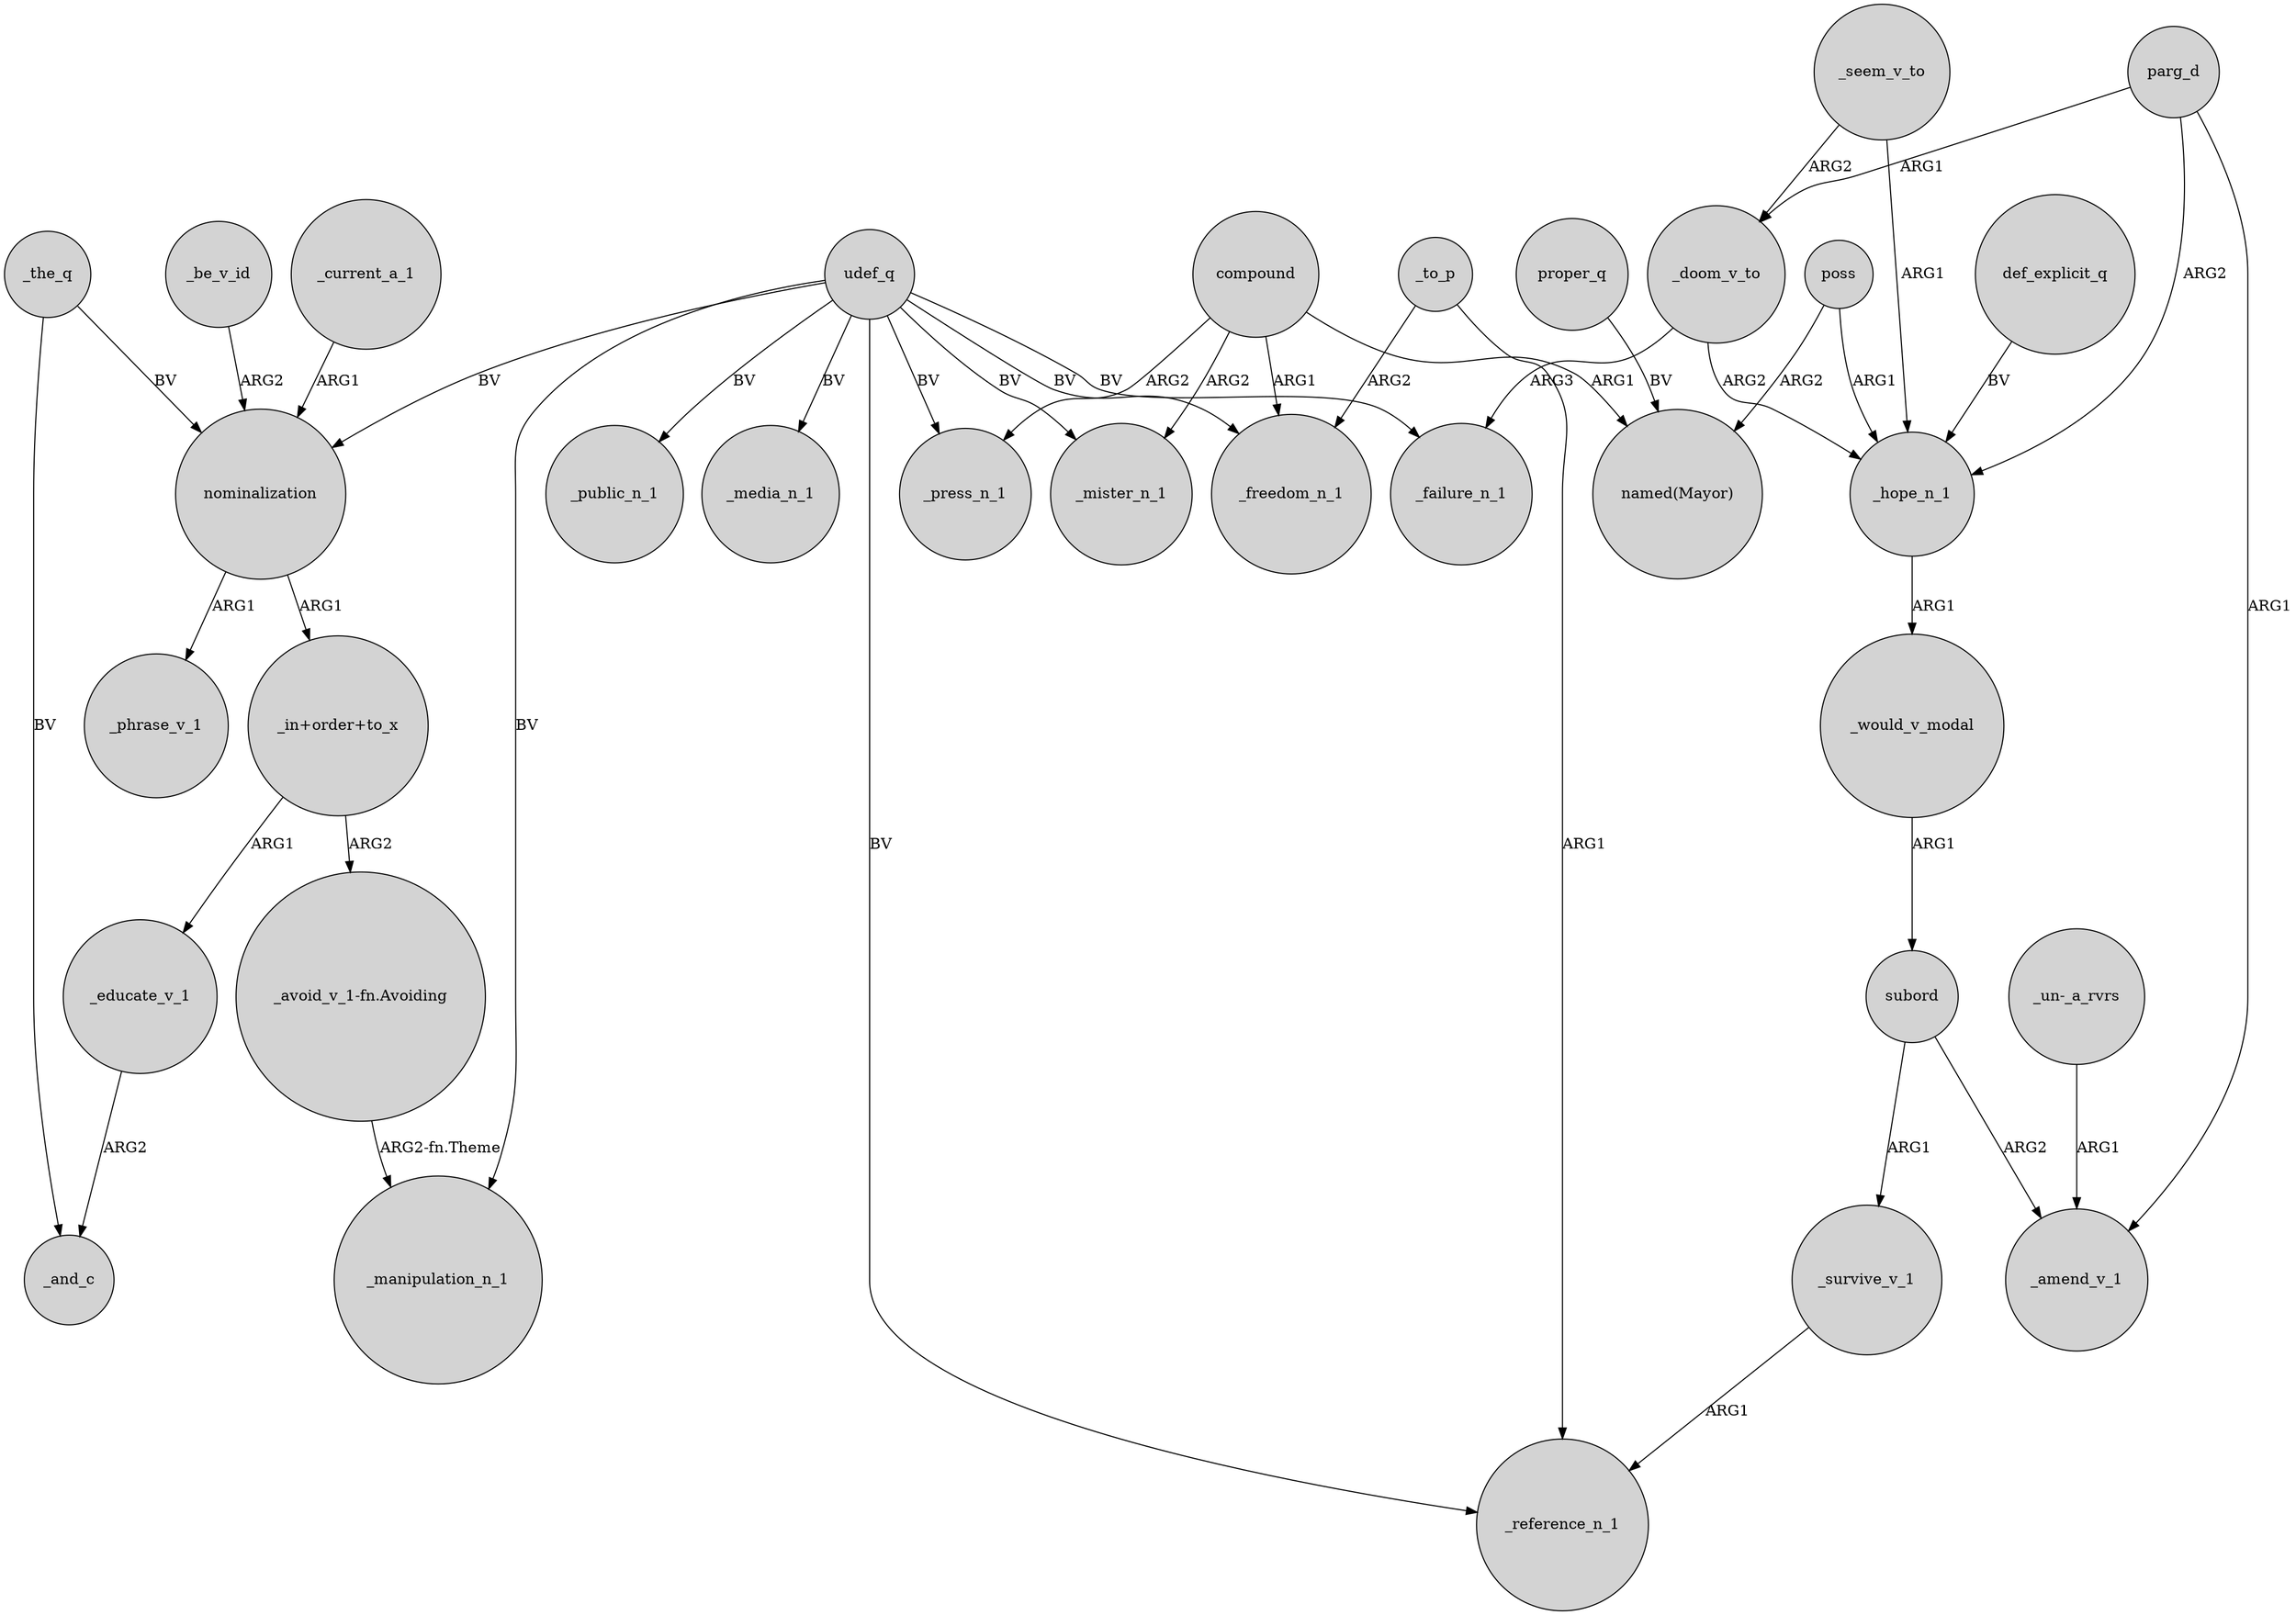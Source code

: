 digraph {
	node [shape=circle style=filled]
	_the_q -> _and_c [label=BV]
	proper_q -> "named(Mayor)" [label=BV]
	_hope_n_1 -> _would_v_modal [label=ARG1]
	_educate_v_1 -> _and_c [label=ARG2]
	udef_q -> _press_n_1 [label=BV]
	_seem_v_to -> _hope_n_1 [label=ARG1]
	def_explicit_q -> _hope_n_1 [label=BV]
	subord -> _survive_v_1 [label=ARG1]
	compound -> _mister_n_1 [label=ARG2]
	poss -> "named(Mayor)" [label=ARG2]
	nominalization -> _phrase_v_1 [label=ARG1]
	udef_q -> _mister_n_1 [label=BV]
	udef_q -> _media_n_1 [label=BV]
	_doom_v_to -> _failure_n_1 [label=ARG3]
	"_avoid_v_1-fn.Avoiding" -> _manipulation_n_1 [label="ARG2-fn.Theme"]
	_would_v_modal -> subord [label=ARG1]
	parg_d -> _doom_v_to [label=ARG1]
	_current_a_1 -> nominalization [label=ARG1]
	udef_q -> _reference_n_1 [label=BV]
	parg_d -> _hope_n_1 [label=ARG2]
	udef_q -> _public_n_1 [label=BV]
	compound -> "named(Mayor)" [label=ARG1]
	_survive_v_1 -> _reference_n_1 [label=ARG1]
	subord -> _amend_v_1 [label=ARG2]
	_doom_v_to -> _hope_n_1 [label=ARG2]
	_to_p -> _reference_n_1 [label=ARG1]
	nominalization -> "_in+order+to_x" [label=ARG1]
	poss -> _hope_n_1 [label=ARG1]
	_seem_v_to -> _doom_v_to [label=ARG2]
	udef_q -> _failure_n_1 [label=BV]
	_be_v_id -> nominalization [label=ARG2]
	_to_p -> _freedom_n_1 [label=ARG2]
	udef_q -> nominalization [label=BV]
	compound -> _freedom_n_1 [label=ARG1]
	"_in+order+to_x" -> _educate_v_1 [label=ARG1]
	udef_q -> _freedom_n_1 [label=BV]
	parg_d -> _amend_v_1 [label=ARG1]
	compound -> _press_n_1 [label=ARG2]
	"_un-_a_rvrs" -> _amend_v_1 [label=ARG1]
	"_in+order+to_x" -> "_avoid_v_1-fn.Avoiding" [label=ARG2]
	udef_q -> _manipulation_n_1 [label=BV]
	_the_q -> nominalization [label=BV]
}
